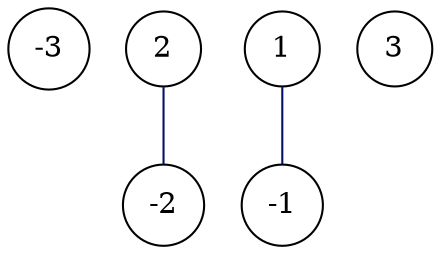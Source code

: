 graph G {
  -3 [pos="3.000000,0.000000!", shape=circle, ];
  -2 [pos="2.000000,0.000000!", shape=circle, ];
  -1 [pos="1.000000,0.000000!", shape=circle, ];
  1 [pos="1.000000,1.000000!", shape=circle, ];
  2 [pos="2.000000,1.000000!", shape=circle, ];
  3 [pos="3.000000,1.000000!", shape=circle, ];
  
  
  1 -- -1 [color="#001267", label="", ];
  2 -- -2 [color="#001267", label="", ];
  
  }
